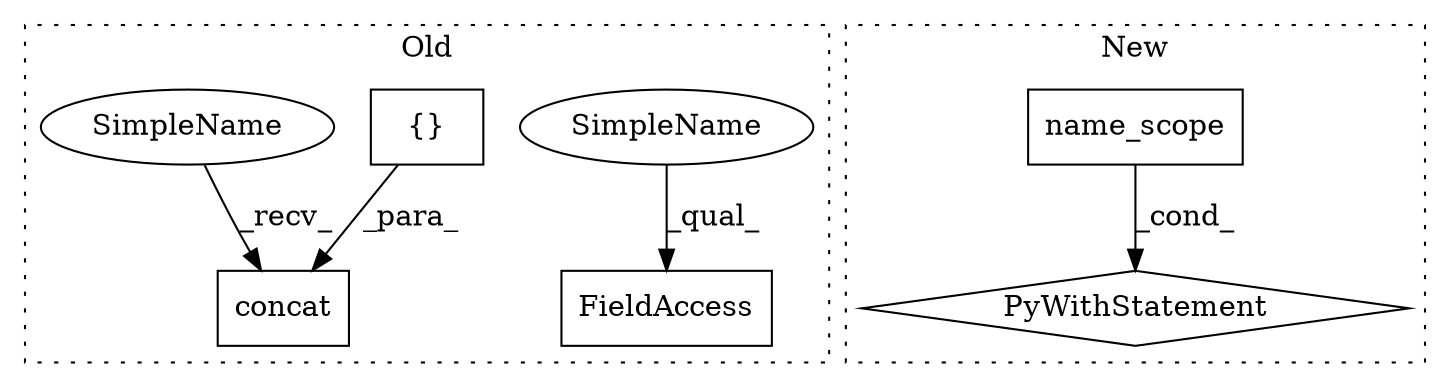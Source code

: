digraph G {
subgraph cluster0 {
1 [label="concat" a="32" s="91815,91833" l="7,1" shape="box"];
3 [label="FieldAccess" a="22" s="92056" l="18" shape="box"];
4 [label="{}" a="4" s="91570" l="2" shape="box"];
6 [label="SimpleName" a="42" s="92056" l="10" shape="ellipse"];
7 [label="SimpleName" a="42" s="91804" l="10" shape="ellipse"];
label = "Old";
style="dotted";
}
subgraph cluster1 {
2 [label="name_scope" a="32" s="91541,91579" l="11,1" shape="box"];
5 [label="PyWithStatement" a="104" s="91520,91580" l="10,2" shape="diamond"];
label = "New";
style="dotted";
}
2 -> 5 [label="_cond_"];
4 -> 1 [label="_para_"];
6 -> 3 [label="_qual_"];
7 -> 1 [label="_recv_"];
}
